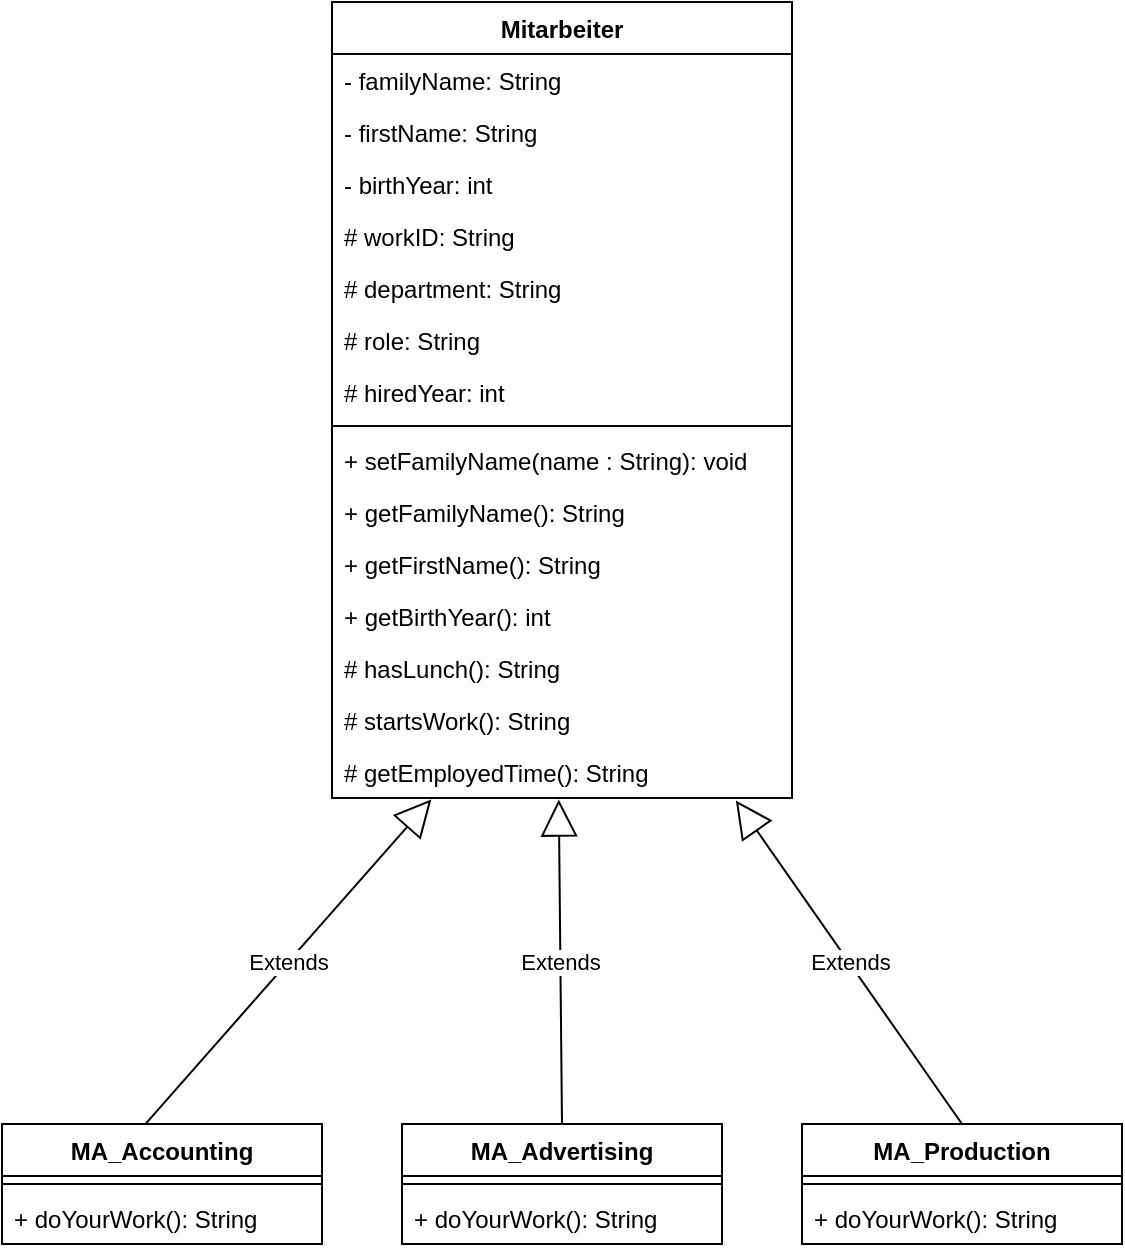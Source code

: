 <mxfile pages="1">
    <diagram id="d2ii8HHGaeJqe1fxGpcZ" name="var_1">
        <mxGraphModel dx="940" dy="573" grid="1" gridSize="10" guides="1" tooltips="1" connect="1" arrows="1" fold="1" page="1" pageScale="1" pageWidth="1169" pageHeight="827" math="0" shadow="0">
            <root>
                <mxCell id="0"/>
                <mxCell id="1" parent="0"/>
                <mxCell id="HxzilzkeXnBnJLQ9JSz_-1" value="Mitarbeiter" style="swimlane;fontStyle=1;align=center;verticalAlign=top;childLayout=stackLayout;horizontal=1;startSize=26;horizontalStack=0;resizeParent=1;resizeParentMax=0;resizeLast=0;collapsible=1;marginBottom=0;" parent="1" vertex="1">
                    <mxGeometry x="445" y="39" width="230" height="398" as="geometry"/>
                </mxCell>
                <mxCell id="HxzilzkeXnBnJLQ9JSz_-2" value="- familyName: String" style="text;strokeColor=none;fillColor=none;align=left;verticalAlign=top;spacingLeft=4;spacingRight=4;overflow=hidden;rotatable=0;points=[[0,0.5],[1,0.5]];portConstraint=eastwest;" parent="HxzilzkeXnBnJLQ9JSz_-1" vertex="1">
                    <mxGeometry y="26" width="230" height="26" as="geometry"/>
                </mxCell>
                <mxCell id="HxzilzkeXnBnJLQ9JSz_-6" value="- firstName: String" style="text;strokeColor=none;fillColor=none;align=left;verticalAlign=top;spacingLeft=4;spacingRight=4;overflow=hidden;rotatable=0;points=[[0,0.5],[1,0.5]];portConstraint=eastwest;" parent="HxzilzkeXnBnJLQ9JSz_-1" vertex="1">
                    <mxGeometry y="52" width="230" height="26" as="geometry"/>
                </mxCell>
                <mxCell id="HxzilzkeXnBnJLQ9JSz_-20" value="- birthYear: int" style="text;strokeColor=none;fillColor=none;align=left;verticalAlign=top;spacingLeft=4;spacingRight=4;overflow=hidden;rotatable=0;points=[[0,0.5],[1,0.5]];portConstraint=eastwest;" parent="HxzilzkeXnBnJLQ9JSz_-1" vertex="1">
                    <mxGeometry y="78" width="230" height="26" as="geometry"/>
                </mxCell>
                <mxCell id="HxzilzkeXnBnJLQ9JSz_-22" value="# workID: String" style="text;strokeColor=none;fillColor=none;align=left;verticalAlign=top;spacingLeft=4;spacingRight=4;overflow=hidden;rotatable=0;points=[[0,0.5],[1,0.5]];portConstraint=eastwest;" parent="HxzilzkeXnBnJLQ9JSz_-1" vertex="1">
                    <mxGeometry y="104" width="230" height="26" as="geometry"/>
                </mxCell>
                <mxCell id="HxzilzkeXnBnJLQ9JSz_-21" value="# department: String" style="text;strokeColor=none;fillColor=none;align=left;verticalAlign=top;spacingLeft=4;spacingRight=4;overflow=hidden;rotatable=0;points=[[0,0.5],[1,0.5]];portConstraint=eastwest;" parent="HxzilzkeXnBnJLQ9JSz_-1" vertex="1">
                    <mxGeometry y="130" width="230" height="26" as="geometry"/>
                </mxCell>
                <mxCell id="HxzilzkeXnBnJLQ9JSz_-5" value="# role: String" style="text;strokeColor=none;fillColor=none;align=left;verticalAlign=top;spacingLeft=4;spacingRight=4;overflow=hidden;rotatable=0;points=[[0,0.5],[1,0.5]];portConstraint=eastwest;" parent="HxzilzkeXnBnJLQ9JSz_-1" vertex="1">
                    <mxGeometry y="156" width="230" height="26" as="geometry"/>
                </mxCell>
                <mxCell id="2" value="# hiredYear: int" style="text;strokeColor=none;fillColor=none;align=left;verticalAlign=top;spacingLeft=4;spacingRight=4;overflow=hidden;rotatable=0;points=[[0,0.5],[1,0.5]];portConstraint=eastwest;" parent="HxzilzkeXnBnJLQ9JSz_-1" vertex="1">
                    <mxGeometry y="182" width="230" height="26" as="geometry"/>
                </mxCell>
                <mxCell id="HxzilzkeXnBnJLQ9JSz_-3" value="" style="line;strokeWidth=1;fillColor=none;align=left;verticalAlign=middle;spacingTop=-1;spacingLeft=3;spacingRight=3;rotatable=0;labelPosition=right;points=[];portConstraint=eastwest;" parent="HxzilzkeXnBnJLQ9JSz_-1" vertex="1">
                    <mxGeometry y="208" width="230" height="8" as="geometry"/>
                </mxCell>
                <mxCell id="HxzilzkeXnBnJLQ9JSz_-4" value="+ setFamilyName(name : String): void" style="text;strokeColor=none;fillColor=none;align=left;verticalAlign=top;spacingLeft=4;spacingRight=4;overflow=hidden;rotatable=0;points=[[0,0.5],[1,0.5]];portConstraint=eastwest;" parent="HxzilzkeXnBnJLQ9JSz_-1" vertex="1">
                    <mxGeometry y="216" width="230" height="26" as="geometry"/>
                </mxCell>
                <mxCell id="HxzilzkeXnBnJLQ9JSz_-33" value="+ getFamilyName(): String" style="text;strokeColor=none;fillColor=none;align=left;verticalAlign=top;spacingLeft=4;spacingRight=4;overflow=hidden;rotatable=0;points=[[0,0.5],[1,0.5]];portConstraint=eastwest;" parent="HxzilzkeXnBnJLQ9JSz_-1" vertex="1">
                    <mxGeometry y="242" width="230" height="26" as="geometry"/>
                </mxCell>
                <mxCell id="HxzilzkeXnBnJLQ9JSz_-37" value="+ getFirstName(): String" style="text;strokeColor=none;fillColor=none;align=left;verticalAlign=top;spacingLeft=4;spacingRight=4;overflow=hidden;rotatable=0;points=[[0,0.5],[1,0.5]];portConstraint=eastwest;" parent="HxzilzkeXnBnJLQ9JSz_-1" vertex="1">
                    <mxGeometry y="268" width="230" height="26" as="geometry"/>
                </mxCell>
                <mxCell id="HxzilzkeXnBnJLQ9JSz_-38" value="+ getBirthYear(): int" style="text;strokeColor=none;fillColor=none;align=left;verticalAlign=top;spacingLeft=4;spacingRight=4;overflow=hidden;rotatable=0;points=[[0,0.5],[1,0.5]];portConstraint=eastwest;" parent="HxzilzkeXnBnJLQ9JSz_-1" vertex="1">
                    <mxGeometry y="294" width="230" height="26" as="geometry"/>
                </mxCell>
                <mxCell id="HxzilzkeXnBnJLQ9JSz_-81" value="# hasLunch(): String" style="text;strokeColor=none;fillColor=none;align=left;verticalAlign=top;spacingLeft=4;spacingRight=4;overflow=hidden;rotatable=0;points=[[0,0.5],[1,0.5]];portConstraint=eastwest;" parent="HxzilzkeXnBnJLQ9JSz_-1" vertex="1">
                    <mxGeometry y="320" width="230" height="26" as="geometry"/>
                </mxCell>
                <mxCell id="HxzilzkeXnBnJLQ9JSz_-82" value="# startsWork(): String" style="text;strokeColor=none;fillColor=none;align=left;verticalAlign=top;spacingLeft=4;spacingRight=4;overflow=hidden;rotatable=0;points=[[0,0.5],[1,0.5]];portConstraint=eastwest;" parent="HxzilzkeXnBnJLQ9JSz_-1" vertex="1">
                    <mxGeometry y="346" width="230" height="26" as="geometry"/>
                </mxCell>
                <mxCell id="3" value="# getEmployedTime(): String" style="text;strokeColor=none;fillColor=none;align=left;verticalAlign=top;spacingLeft=4;spacingRight=4;overflow=hidden;rotatable=0;points=[[0,0.5],[1,0.5]];portConstraint=eastwest;" parent="HxzilzkeXnBnJLQ9JSz_-1" vertex="1">
                    <mxGeometry y="372" width="230" height="26" as="geometry"/>
                </mxCell>
                <mxCell id="95ybf5Jd7rPmQPyVANxa-5" value="MA_Accounting" style="swimlane;fontStyle=1;align=center;verticalAlign=top;childLayout=stackLayout;horizontal=1;startSize=26;horizontalStack=0;resizeParent=1;resizeParentMax=0;resizeLast=0;collapsible=1;marginBottom=0;" parent="1" vertex="1">
                    <mxGeometry x="280" y="600" width="160" height="60" as="geometry"/>
                </mxCell>
                <mxCell id="95ybf5Jd7rPmQPyVANxa-7" value="" style="line;strokeWidth=1;fillColor=none;align=left;verticalAlign=middle;spacingTop=-1;spacingLeft=3;spacingRight=3;rotatable=0;labelPosition=right;points=[];portConstraint=eastwest;" parent="95ybf5Jd7rPmQPyVANxa-5" vertex="1">
                    <mxGeometry y="26" width="160" height="8" as="geometry"/>
                </mxCell>
                <mxCell id="95ybf5Jd7rPmQPyVANxa-8" value="+ doYourWork(): String" style="text;strokeColor=none;fillColor=none;align=left;verticalAlign=top;spacingLeft=4;spacingRight=4;overflow=hidden;rotatable=0;points=[[0,0.5],[1,0.5]];portConstraint=eastwest;" parent="95ybf5Jd7rPmQPyVANxa-5" vertex="1">
                    <mxGeometry y="34" width="160" height="26" as="geometry"/>
                </mxCell>
                <mxCell id="95ybf5Jd7rPmQPyVANxa-9" value="MA_Advertising" style="swimlane;fontStyle=1;align=center;verticalAlign=top;childLayout=stackLayout;horizontal=1;startSize=26;horizontalStack=0;resizeParent=1;resizeParentMax=0;resizeLast=0;collapsible=1;marginBottom=0;" parent="1" vertex="1">
                    <mxGeometry x="480" y="600" width="160" height="60" as="geometry"/>
                </mxCell>
                <mxCell id="95ybf5Jd7rPmQPyVANxa-10" value="" style="line;strokeWidth=1;fillColor=none;align=left;verticalAlign=middle;spacingTop=-1;spacingLeft=3;spacingRight=3;rotatable=0;labelPosition=right;points=[];portConstraint=eastwest;" parent="95ybf5Jd7rPmQPyVANxa-9" vertex="1">
                    <mxGeometry y="26" width="160" height="8" as="geometry"/>
                </mxCell>
                <mxCell id="95ybf5Jd7rPmQPyVANxa-11" value="+ doYourWork(): String" style="text;strokeColor=none;fillColor=none;align=left;verticalAlign=top;spacingLeft=4;spacingRight=4;overflow=hidden;rotatable=0;points=[[0,0.5],[1,0.5]];portConstraint=eastwest;" parent="95ybf5Jd7rPmQPyVANxa-9" vertex="1">
                    <mxGeometry y="34" width="160" height="26" as="geometry"/>
                </mxCell>
                <mxCell id="95ybf5Jd7rPmQPyVANxa-12" value="MA_Production" style="swimlane;fontStyle=1;align=center;verticalAlign=top;childLayout=stackLayout;horizontal=1;startSize=26;horizontalStack=0;resizeParent=1;resizeParentMax=0;resizeLast=0;collapsible=1;marginBottom=0;" parent="1" vertex="1">
                    <mxGeometry x="680" y="600" width="160" height="60" as="geometry"/>
                </mxCell>
                <mxCell id="95ybf5Jd7rPmQPyVANxa-13" value="" style="line;strokeWidth=1;fillColor=none;align=left;verticalAlign=middle;spacingTop=-1;spacingLeft=3;spacingRight=3;rotatable=0;labelPosition=right;points=[];portConstraint=eastwest;" parent="95ybf5Jd7rPmQPyVANxa-12" vertex="1">
                    <mxGeometry y="26" width="160" height="8" as="geometry"/>
                </mxCell>
                <mxCell id="95ybf5Jd7rPmQPyVANxa-14" value="+ doYourWork(): String" style="text;strokeColor=none;fillColor=none;align=left;verticalAlign=top;spacingLeft=4;spacingRight=4;overflow=hidden;rotatable=0;points=[[0,0.5],[1,0.5]];portConstraint=eastwest;" parent="95ybf5Jd7rPmQPyVANxa-12" vertex="1">
                    <mxGeometry y="34" width="160" height="26" as="geometry"/>
                </mxCell>
                <mxCell id="95ybf5Jd7rPmQPyVANxa-15" value="Extends" style="endArrow=block;endSize=16;endFill=0;html=1;entryX=0.216;entryY=1.028;entryDx=0;entryDy=0;entryPerimeter=0;exitX=0.448;exitY=0.001;exitDx=0;exitDy=0;exitPerimeter=0;" parent="1" source="95ybf5Jd7rPmQPyVANxa-5" target="3" edge="1">
                    <mxGeometry width="160" relative="1" as="geometry">
                        <mxPoint x="350" y="600" as="sourcePoint"/>
                        <mxPoint x="530" y="440" as="targetPoint"/>
                    </mxGeometry>
                </mxCell>
                <mxCell id="95ybf5Jd7rPmQPyVANxa-16" value="Extends" style="endArrow=block;endSize=16;endFill=0;html=1;exitX=0.5;exitY=0;exitDx=0;exitDy=0;entryX=0.878;entryY=1.05;entryDx=0;entryDy=0;entryPerimeter=0;" parent="1" source="95ybf5Jd7rPmQPyVANxa-12" target="3" edge="1">
                    <mxGeometry width="160" relative="1" as="geometry">
                        <mxPoint x="329.5" y="735.5" as="sourcePoint"/>
                        <mxPoint x="580" y="440" as="targetPoint"/>
                    </mxGeometry>
                </mxCell>
                <mxCell id="95ybf5Jd7rPmQPyVANxa-18" value="Extends" style="endArrow=block;endSize=16;endFill=0;html=1;entryX=0.493;entryY=1.028;entryDx=0;entryDy=0;entryPerimeter=0;exitX=0.5;exitY=0;exitDx=0;exitDy=0;" parent="1" source="95ybf5Jd7rPmQPyVANxa-9" target="3" edge="1">
                    <mxGeometry width="160" relative="1" as="geometry">
                        <mxPoint x="280" y="690" as="sourcePoint"/>
                        <mxPoint x="440" y="690" as="targetPoint"/>
                    </mxGeometry>
                </mxCell>
            </root>
        </mxGraphModel>
    </diagram>
    <diagram name="var_2" id="QZbOXHpVXyvBtoDKl8ri">
        <mxGraphModel dx="817" dy="344" grid="1" gridSize="10" guides="1" tooltips="1" connect="1" arrows="1" fold="1" page="1" pageScale="1" pageWidth="1169" pageHeight="827" math="0" shadow="0">
            <root>
                <mxCell id="v0N0HS5cnjRTEoxlowh--0"/>
                <mxCell id="v0N0HS5cnjRTEoxlowh--1" parent="v0N0HS5cnjRTEoxlowh--0"/>
                <mxCell id="v0N0HS5cnjRTEoxlowh--2" value="Mitarbeiter" style="swimlane;fontStyle=1;align=center;verticalAlign=top;childLayout=stackLayout;horizontal=1;startSize=26;horizontalStack=0;resizeParent=1;resizeParentMax=0;resizeLast=0;collapsible=1;marginBottom=0;" vertex="1" parent="v0N0HS5cnjRTEoxlowh--1">
                    <mxGeometry x="460" y="306" width="200" height="216" as="geometry"/>
                </mxCell>
                <mxCell id="v0N0HS5cnjRTEoxlowh--6" value="# workID: String" style="text;strokeColor=none;fillColor=none;align=left;verticalAlign=top;spacingLeft=4;spacingRight=4;overflow=hidden;rotatable=0;points=[[0,0.5],[1,0.5]];portConstraint=eastwest;" vertex="1" parent="v0N0HS5cnjRTEoxlowh--2">
                    <mxGeometry y="26" width="200" height="26" as="geometry"/>
                </mxCell>
                <mxCell id="v0N0HS5cnjRTEoxlowh--7" value="# department: String" style="text;strokeColor=none;fillColor=none;align=left;verticalAlign=top;spacingLeft=4;spacingRight=4;overflow=hidden;rotatable=0;points=[[0,0.5],[1,0.5]];portConstraint=eastwest;" vertex="1" parent="v0N0HS5cnjRTEoxlowh--2">
                    <mxGeometry y="52" width="200" height="26" as="geometry"/>
                </mxCell>
                <mxCell id="v0N0HS5cnjRTEoxlowh--8" value="# role: String" style="text;strokeColor=none;fillColor=none;align=left;verticalAlign=top;spacingLeft=4;spacingRight=4;overflow=hidden;rotatable=0;points=[[0,0.5],[1,0.5]];portConstraint=eastwest;" vertex="1" parent="v0N0HS5cnjRTEoxlowh--2">
                    <mxGeometry y="78" width="200" height="26" as="geometry"/>
                </mxCell>
                <mxCell id="v0N0HS5cnjRTEoxlowh--9" value="# hiredYear: int" style="text;strokeColor=none;fillColor=none;align=left;verticalAlign=top;spacingLeft=4;spacingRight=4;overflow=hidden;rotatable=0;points=[[0,0.5],[1,0.5]];portConstraint=eastwest;" vertex="1" parent="v0N0HS5cnjRTEoxlowh--2">
                    <mxGeometry y="104" width="200" height="26" as="geometry"/>
                </mxCell>
                <mxCell id="v0N0HS5cnjRTEoxlowh--10" value="" style="line;strokeWidth=1;fillColor=none;align=left;verticalAlign=middle;spacingTop=-1;spacingLeft=3;spacingRight=3;rotatable=0;labelPosition=right;points=[];portConstraint=eastwest;" vertex="1" parent="v0N0HS5cnjRTEoxlowh--2">
                    <mxGeometry y="130" width="200" height="8" as="geometry"/>
                </mxCell>
                <mxCell id="v0N0HS5cnjRTEoxlowh--15" value="# hasLunch(): String" style="text;strokeColor=none;fillColor=none;align=left;verticalAlign=top;spacingLeft=4;spacingRight=4;overflow=hidden;rotatable=0;points=[[0,0.5],[1,0.5]];portConstraint=eastwest;" vertex="1" parent="v0N0HS5cnjRTEoxlowh--2">
                    <mxGeometry y="138" width="200" height="26" as="geometry"/>
                </mxCell>
                <mxCell id="v0N0HS5cnjRTEoxlowh--16" value="# startsWork(): String" style="text;strokeColor=none;fillColor=none;align=left;verticalAlign=top;spacingLeft=4;spacingRight=4;overflow=hidden;rotatable=0;points=[[0,0.5],[1,0.5]];portConstraint=eastwest;" vertex="1" parent="v0N0HS5cnjRTEoxlowh--2">
                    <mxGeometry y="164" width="200" height="26" as="geometry"/>
                </mxCell>
                <mxCell id="v0N0HS5cnjRTEoxlowh--17" value="# getEmployedTime(): String" style="text;strokeColor=none;fillColor=none;align=left;verticalAlign=top;spacingLeft=4;spacingRight=4;overflow=hidden;rotatable=0;points=[[0,0.5],[1,0.5]];portConstraint=eastwest;" vertex="1" parent="v0N0HS5cnjRTEoxlowh--2">
                    <mxGeometry y="190" width="200" height="26" as="geometry"/>
                </mxCell>
                <mxCell id="v0N0HS5cnjRTEoxlowh--18" value="MA_Accounting" style="swimlane;fontStyle=1;align=center;verticalAlign=top;childLayout=stackLayout;horizontal=1;startSize=26;horizontalStack=0;resizeParent=1;resizeParentMax=0;resizeLast=0;collapsible=1;marginBottom=0;" vertex="1" parent="v0N0HS5cnjRTEoxlowh--1">
                    <mxGeometry x="280" y="600" width="160" height="60" as="geometry"/>
                </mxCell>
                <mxCell id="v0N0HS5cnjRTEoxlowh--19" value="" style="line;strokeWidth=1;fillColor=none;align=left;verticalAlign=middle;spacingTop=-1;spacingLeft=3;spacingRight=3;rotatable=0;labelPosition=right;points=[];portConstraint=eastwest;" vertex="1" parent="v0N0HS5cnjRTEoxlowh--18">
                    <mxGeometry y="26" width="160" height="8" as="geometry"/>
                </mxCell>
                <mxCell id="v0N0HS5cnjRTEoxlowh--20" value="+ doYourWork(): String" style="text;strokeColor=none;fillColor=none;align=left;verticalAlign=top;spacingLeft=4;spacingRight=4;overflow=hidden;rotatable=0;points=[[0,0.5],[1,0.5]];portConstraint=eastwest;" vertex="1" parent="v0N0HS5cnjRTEoxlowh--18">
                    <mxGeometry y="34" width="160" height="26" as="geometry"/>
                </mxCell>
                <mxCell id="v0N0HS5cnjRTEoxlowh--21" value="MA_Advertising" style="swimlane;fontStyle=1;align=center;verticalAlign=top;childLayout=stackLayout;horizontal=1;startSize=26;horizontalStack=0;resizeParent=1;resizeParentMax=0;resizeLast=0;collapsible=1;marginBottom=0;" vertex="1" parent="v0N0HS5cnjRTEoxlowh--1">
                    <mxGeometry x="480" y="600" width="160" height="60" as="geometry"/>
                </mxCell>
                <mxCell id="v0N0HS5cnjRTEoxlowh--22" value="" style="line;strokeWidth=1;fillColor=none;align=left;verticalAlign=middle;spacingTop=-1;spacingLeft=3;spacingRight=3;rotatable=0;labelPosition=right;points=[];portConstraint=eastwest;" vertex="1" parent="v0N0HS5cnjRTEoxlowh--21">
                    <mxGeometry y="26" width="160" height="8" as="geometry"/>
                </mxCell>
                <mxCell id="v0N0HS5cnjRTEoxlowh--23" value="+ doYourWork(): String" style="text;strokeColor=none;fillColor=none;align=left;verticalAlign=top;spacingLeft=4;spacingRight=4;overflow=hidden;rotatable=0;points=[[0,0.5],[1,0.5]];portConstraint=eastwest;" vertex="1" parent="v0N0HS5cnjRTEoxlowh--21">
                    <mxGeometry y="34" width="160" height="26" as="geometry"/>
                </mxCell>
                <mxCell id="v0N0HS5cnjRTEoxlowh--24" value="MA_Production" style="swimlane;fontStyle=1;align=center;verticalAlign=top;childLayout=stackLayout;horizontal=1;startSize=26;horizontalStack=0;resizeParent=1;resizeParentMax=0;resizeLast=0;collapsible=1;marginBottom=0;" vertex="1" parent="v0N0HS5cnjRTEoxlowh--1">
                    <mxGeometry x="650" y="600" width="160" height="60" as="geometry"/>
                </mxCell>
                <mxCell id="v0N0HS5cnjRTEoxlowh--25" value="" style="line;strokeWidth=1;fillColor=none;align=left;verticalAlign=middle;spacingTop=-1;spacingLeft=3;spacingRight=3;rotatable=0;labelPosition=right;points=[];portConstraint=eastwest;" vertex="1" parent="v0N0HS5cnjRTEoxlowh--24">
                    <mxGeometry y="26" width="160" height="8" as="geometry"/>
                </mxCell>
                <mxCell id="v0N0HS5cnjRTEoxlowh--26" value="+ doYourWork(): String" style="text;strokeColor=none;fillColor=none;align=left;verticalAlign=top;spacingLeft=4;spacingRight=4;overflow=hidden;rotatable=0;points=[[0,0.5],[1,0.5]];portConstraint=eastwest;" vertex="1" parent="v0N0HS5cnjRTEoxlowh--24">
                    <mxGeometry y="34" width="160" height="26" as="geometry"/>
                </mxCell>
                <mxCell id="v0N0HS5cnjRTEoxlowh--27" value="Extends" style="endArrow=block;endSize=16;endFill=0;html=1;entryX=0.216;entryY=1.028;entryDx=0;entryDy=0;entryPerimeter=0;exitX=0.448;exitY=0.001;exitDx=0;exitDy=0;exitPerimeter=0;" edge="1" parent="v0N0HS5cnjRTEoxlowh--1" source="v0N0HS5cnjRTEoxlowh--18" target="v0N0HS5cnjRTEoxlowh--17">
                    <mxGeometry width="160" relative="1" as="geometry">
                        <mxPoint x="350" y="600" as="sourcePoint"/>
                        <mxPoint x="530" y="440" as="targetPoint"/>
                    </mxGeometry>
                </mxCell>
                <mxCell id="v0N0HS5cnjRTEoxlowh--28" value="Extends" style="endArrow=block;endSize=16;endFill=0;html=1;exitX=0.5;exitY=0;exitDx=0;exitDy=0;entryX=0.878;entryY=1.05;entryDx=0;entryDy=0;entryPerimeter=0;" edge="1" parent="v0N0HS5cnjRTEoxlowh--1" source="v0N0HS5cnjRTEoxlowh--24" target="v0N0HS5cnjRTEoxlowh--17">
                    <mxGeometry width="160" relative="1" as="geometry">
                        <mxPoint x="329.5" y="735.5" as="sourcePoint"/>
                        <mxPoint x="580" y="440" as="targetPoint"/>
                    </mxGeometry>
                </mxCell>
                <mxCell id="v0N0HS5cnjRTEoxlowh--29" value="Extends" style="endArrow=block;endSize=16;endFill=0;html=1;entryX=0.493;entryY=1.028;entryDx=0;entryDy=0;entryPerimeter=0;exitX=0.5;exitY=0;exitDx=0;exitDy=0;" edge="1" parent="v0N0HS5cnjRTEoxlowh--1" source="v0N0HS5cnjRTEoxlowh--21" target="v0N0HS5cnjRTEoxlowh--17">
                    <mxGeometry width="160" relative="1" as="geometry">
                        <mxPoint x="280" y="690" as="sourcePoint"/>
                        <mxPoint x="440" y="690" as="targetPoint"/>
                    </mxGeometry>
                </mxCell>
                <mxCell id="v0N0HS5cnjRTEoxlowh--30" value="Person" style="swimlane;fontStyle=1;align=center;verticalAlign=top;childLayout=stackLayout;horizontal=1;startSize=26;horizontalStack=0;resizeParent=1;resizeParentMax=0;resizeLast=0;collapsible=1;marginBottom=0;" vertex="1" parent="v0N0HS5cnjRTEoxlowh--1">
                    <mxGeometry x="440" y="20" width="240" height="216" as="geometry"/>
                </mxCell>
                <mxCell id="v0N0HS5cnjRTEoxlowh--4" value="- firstName: String" style="text;strokeColor=none;fillColor=none;align=left;verticalAlign=top;spacingLeft=4;spacingRight=4;overflow=hidden;rotatable=0;points=[[0,0.5],[1,0.5]];portConstraint=eastwest;" vertex="1" parent="v0N0HS5cnjRTEoxlowh--30">
                    <mxGeometry y="26" width="240" height="26" as="geometry"/>
                </mxCell>
                <mxCell id="v0N0HS5cnjRTEoxlowh--5" value="- birthYear: int" style="text;strokeColor=none;fillColor=none;align=left;verticalAlign=top;spacingLeft=4;spacingRight=4;overflow=hidden;rotatable=0;points=[[0,0.5],[1,0.5]];portConstraint=eastwest;" vertex="1" parent="v0N0HS5cnjRTEoxlowh--30">
                    <mxGeometry y="52" width="240" height="26" as="geometry"/>
                </mxCell>
                <mxCell id="v0N0HS5cnjRTEoxlowh--3" value="- familyName: String" style="text;strokeColor=none;fillColor=none;align=left;verticalAlign=top;spacingLeft=4;spacingRight=4;overflow=hidden;rotatable=0;points=[[0,0.5],[1,0.5]];portConstraint=eastwest;" vertex="1" parent="v0N0HS5cnjRTEoxlowh--30">
                    <mxGeometry y="78" width="240" height="26" as="geometry"/>
                </mxCell>
                <mxCell id="v0N0HS5cnjRTEoxlowh--31" value="" style="line;strokeWidth=1;fillColor=none;align=left;verticalAlign=middle;spacingTop=-1;spacingLeft=3;spacingRight=3;rotatable=0;labelPosition=right;points=[];portConstraint=eastwest;" vertex="1" parent="v0N0HS5cnjRTEoxlowh--30">
                    <mxGeometry y="104" width="240" height="8" as="geometry"/>
                </mxCell>
                <mxCell id="v0N0HS5cnjRTEoxlowh--14" value="+ getBirthYear(): int" style="text;strokeColor=none;fillColor=none;align=left;verticalAlign=top;spacingLeft=4;spacingRight=4;overflow=hidden;rotatable=0;points=[[0,0.5],[1,0.5]];portConstraint=eastwest;" vertex="1" parent="v0N0HS5cnjRTEoxlowh--30">
                    <mxGeometry y="112" width="240" height="26" as="geometry"/>
                </mxCell>
                <mxCell id="v0N0HS5cnjRTEoxlowh--13" value="+ getFirstName(): String" style="text;strokeColor=none;fillColor=none;align=left;verticalAlign=top;spacingLeft=4;spacingRight=4;overflow=hidden;rotatable=0;points=[[0,0.5],[1,0.5]];portConstraint=eastwest;" vertex="1" parent="v0N0HS5cnjRTEoxlowh--30">
                    <mxGeometry y="138" width="240" height="26" as="geometry"/>
                </mxCell>
                <mxCell id="v0N0HS5cnjRTEoxlowh--12" value="+ getFamilyName(): String" style="text;strokeColor=none;fillColor=none;align=left;verticalAlign=top;spacingLeft=4;spacingRight=4;overflow=hidden;rotatable=0;points=[[0,0.5],[1,0.5]];portConstraint=eastwest;" vertex="1" parent="v0N0HS5cnjRTEoxlowh--30">
                    <mxGeometry y="164" width="240" height="26" as="geometry"/>
                </mxCell>
                <mxCell id="v0N0HS5cnjRTEoxlowh--11" value="+ setFamilyName(name : String): void" style="text;strokeColor=none;fillColor=none;align=left;verticalAlign=top;spacingLeft=4;spacingRight=4;overflow=hidden;rotatable=0;points=[[0,0.5],[1,0.5]];portConstraint=eastwest;" vertex="1" parent="v0N0HS5cnjRTEoxlowh--30">
                    <mxGeometry y="190" width="240" height="26" as="geometry"/>
                </mxCell>
                <mxCell id="gmttN_PWsy3WQrTuk8Wr-0" value="Extends" style="endArrow=block;endSize=16;endFill=0;html=1;entryX=0.482;entryY=1.07;entryDx=0;entryDy=0;entryPerimeter=0;exitX=0.473;exitY=0.002;exitDx=0;exitDy=0;exitPerimeter=0;" edge="1" parent="v0N0HS5cnjRTEoxlowh--1" source="v0N0HS5cnjRTEoxlowh--2" target="v0N0HS5cnjRTEoxlowh--11">
                    <mxGeometry width="160" relative="1" as="geometry">
                        <mxPoint x="536" y="300" as="sourcePoint"/>
                        <mxPoint x="780.0" y="289.998" as="targetPoint"/>
                    </mxGeometry>
                </mxCell>
            </root>
        </mxGraphModel>
    </diagram>
</mxfile>